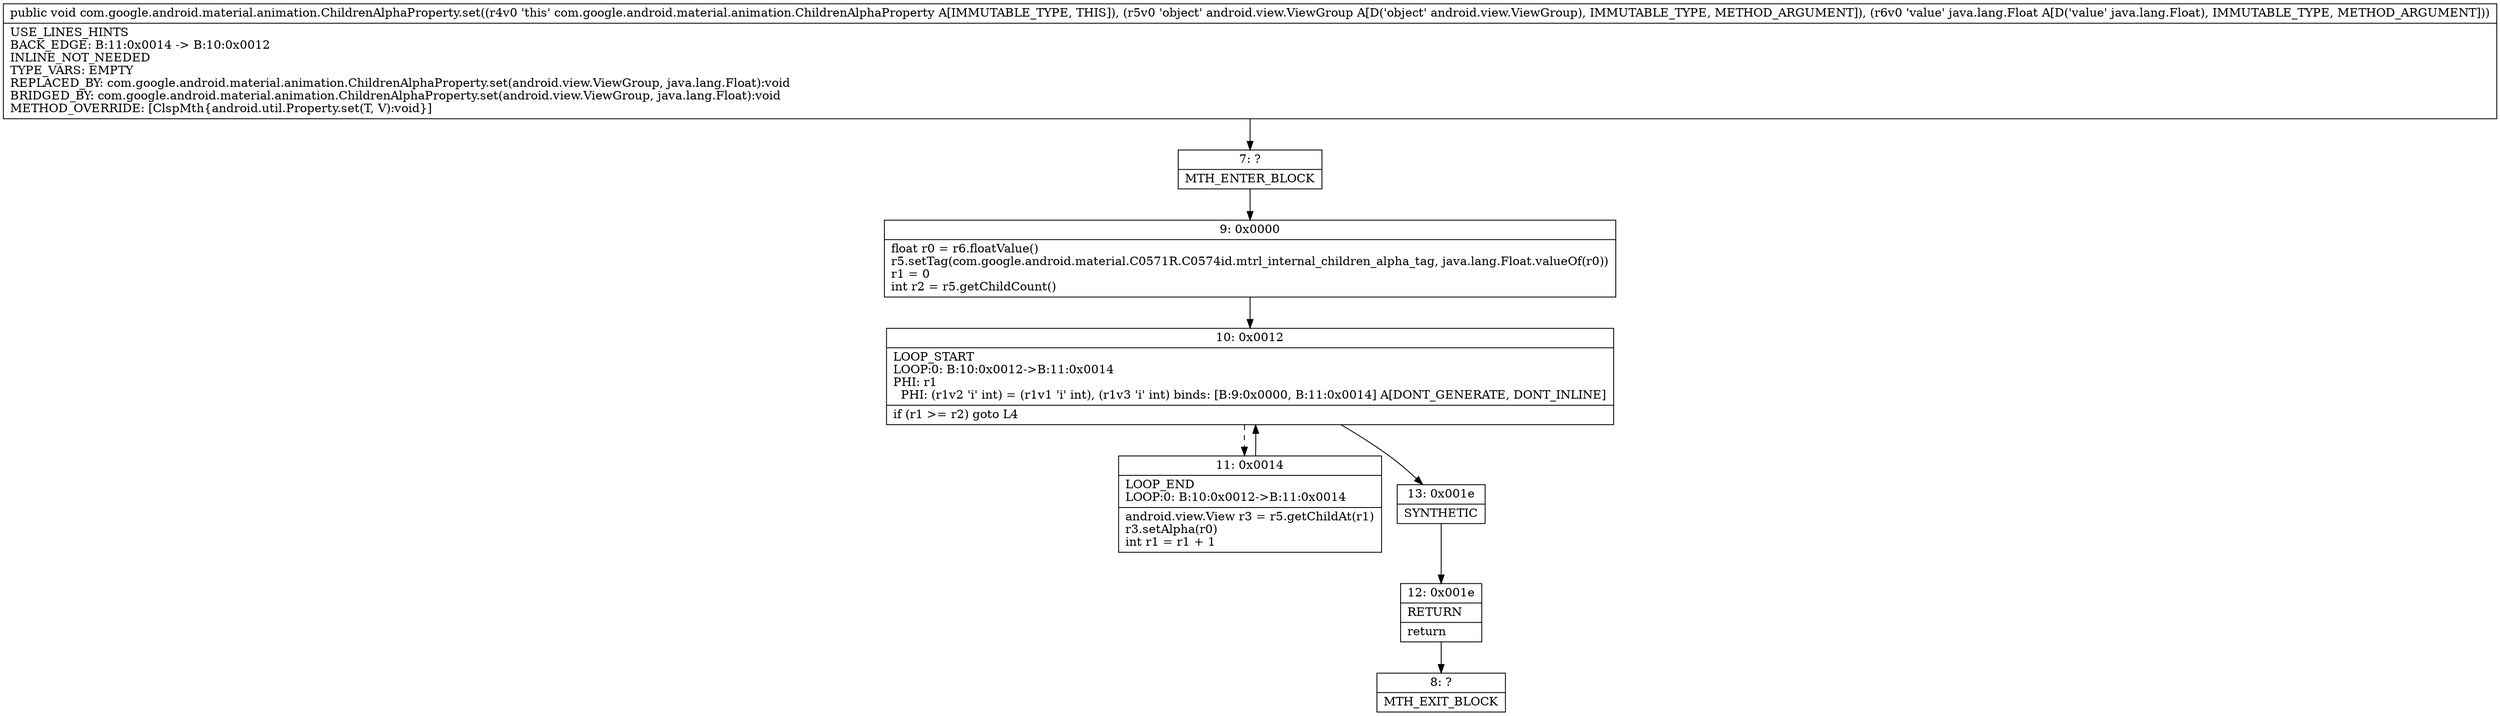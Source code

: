 digraph "CFG forcom.google.android.material.animation.ChildrenAlphaProperty.set(Landroid\/view\/ViewGroup;Ljava\/lang\/Float;)V" {
Node_7 [shape=record,label="{7\:\ ?|MTH_ENTER_BLOCK\l}"];
Node_9 [shape=record,label="{9\:\ 0x0000|float r0 = r6.floatValue()\lr5.setTag(com.google.android.material.C0571R.C0574id.mtrl_internal_children_alpha_tag, java.lang.Float.valueOf(r0))\lr1 = 0\lint r2 = r5.getChildCount()\l}"];
Node_10 [shape=record,label="{10\:\ 0x0012|LOOP_START\lLOOP:0: B:10:0x0012\-\>B:11:0x0014\lPHI: r1 \l  PHI: (r1v2 'i' int) = (r1v1 'i' int), (r1v3 'i' int) binds: [B:9:0x0000, B:11:0x0014] A[DONT_GENERATE, DONT_INLINE]\l|if (r1 \>= r2) goto L4\l}"];
Node_11 [shape=record,label="{11\:\ 0x0014|LOOP_END\lLOOP:0: B:10:0x0012\-\>B:11:0x0014\l|android.view.View r3 = r5.getChildAt(r1)\lr3.setAlpha(r0)\lint r1 = r1 + 1\l}"];
Node_13 [shape=record,label="{13\:\ 0x001e|SYNTHETIC\l}"];
Node_12 [shape=record,label="{12\:\ 0x001e|RETURN\l|return\l}"];
Node_8 [shape=record,label="{8\:\ ?|MTH_EXIT_BLOCK\l}"];
MethodNode[shape=record,label="{public void com.google.android.material.animation.ChildrenAlphaProperty.set((r4v0 'this' com.google.android.material.animation.ChildrenAlphaProperty A[IMMUTABLE_TYPE, THIS]), (r5v0 'object' android.view.ViewGroup A[D('object' android.view.ViewGroup), IMMUTABLE_TYPE, METHOD_ARGUMENT]), (r6v0 'value' java.lang.Float A[D('value' java.lang.Float), IMMUTABLE_TYPE, METHOD_ARGUMENT]))  | USE_LINES_HINTS\lBACK_EDGE: B:11:0x0014 \-\> B:10:0x0012\lINLINE_NOT_NEEDED\lTYPE_VARS: EMPTY\lREPLACED_BY: com.google.android.material.animation.ChildrenAlphaProperty.set(android.view.ViewGroup, java.lang.Float):void\lBRIDGED_BY: com.google.android.material.animation.ChildrenAlphaProperty.set(android.view.ViewGroup, java.lang.Float):void\lMETHOD_OVERRIDE: [ClspMth\{android.util.Property.set(T, V):void\}]\l}"];
MethodNode -> Node_7;Node_7 -> Node_9;
Node_9 -> Node_10;
Node_10 -> Node_11[style=dashed];
Node_10 -> Node_13;
Node_11 -> Node_10;
Node_13 -> Node_12;
Node_12 -> Node_8;
}

